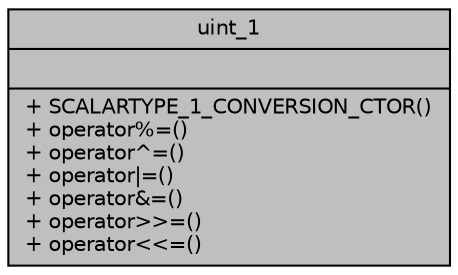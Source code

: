 digraph "uint_1"
{
  edge [fontname="Helvetica",fontsize="10",labelfontname="Helvetica",labelfontsize="10"];
  node [fontname="Helvetica",fontsize="10",shape=record];
  Node1 [label="{uint_1\n||+ SCALARTYPE_1_CONVERSION_CTOR()\l+ operator%=()\l+ operator^=()\l+ operator\|=()\l+ operator&=()\l+ operator\>\>=()\l+ operator\<\<=()\l}",height=0.2,width=0.4,color="black", fillcolor="grey75", style="filled", fontcolor="black"];
}
